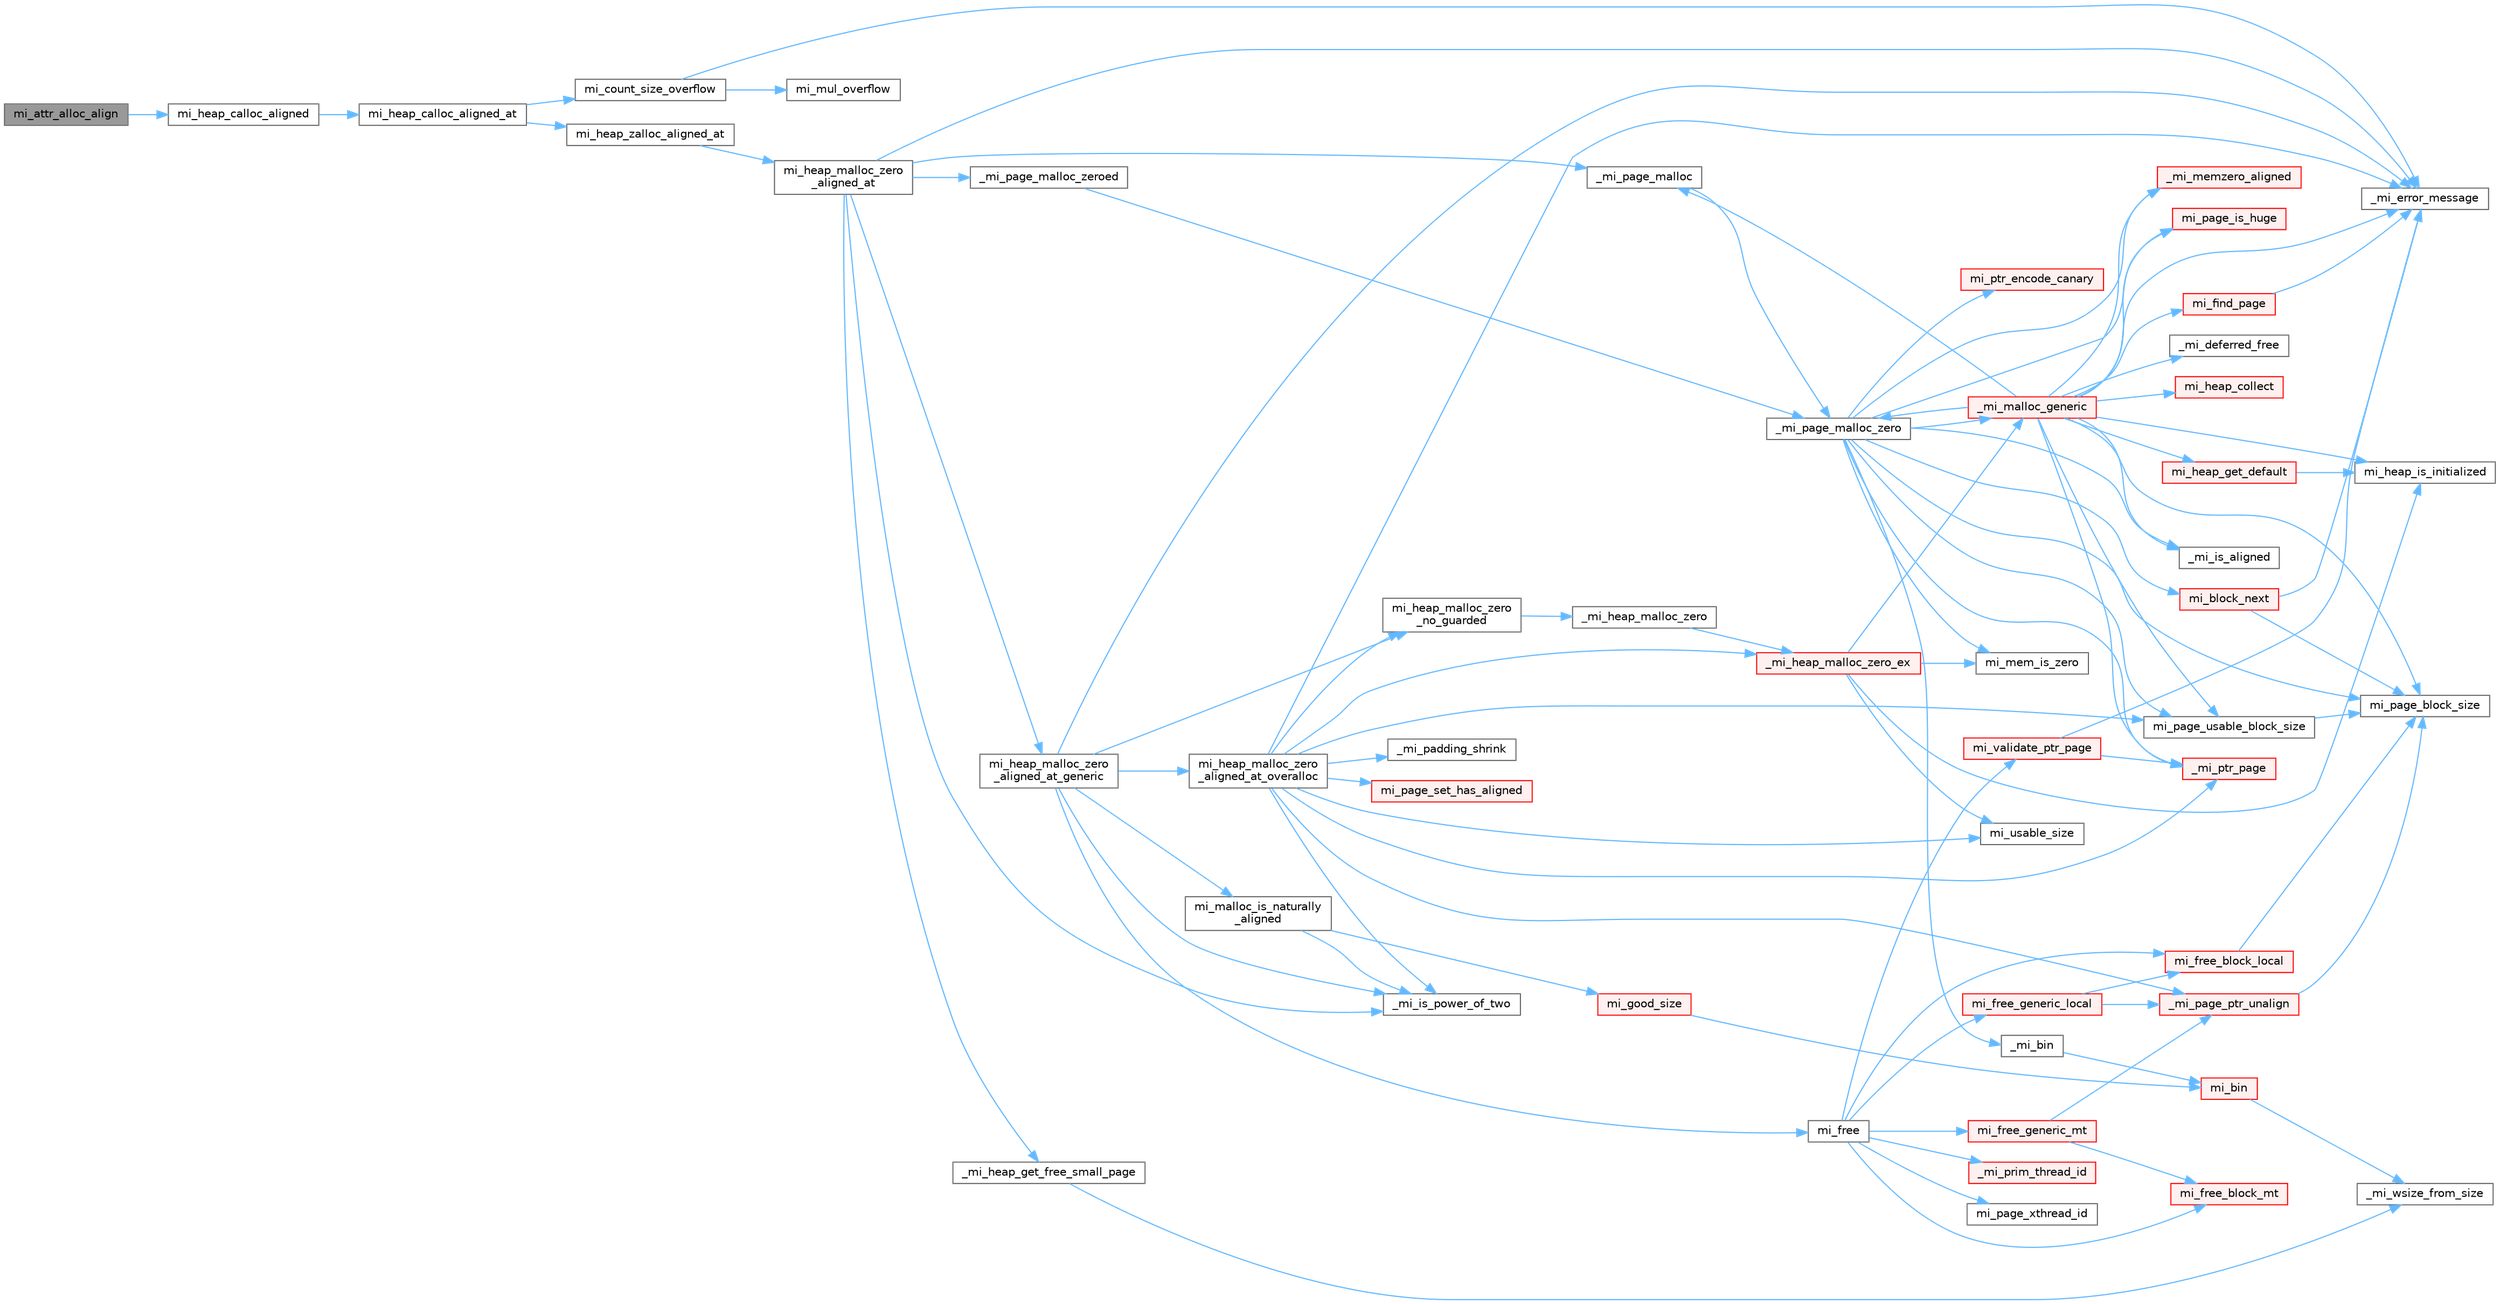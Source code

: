 digraph "mi_attr_alloc_align"
{
 // LATEX_PDF_SIZE
  bgcolor="transparent";
  edge [fontname=Helvetica,fontsize=10,labelfontname=Helvetica,labelfontsize=10];
  node [fontname=Helvetica,fontsize=10,shape=box,height=0.2,width=0.4];
  rankdir="LR";
  Node1 [id="Node000001",label="mi_attr_alloc_align",height=0.2,width=0.4,color="gray40", fillcolor="grey60", style="filled", fontcolor="black",tooltip=" "];
  Node1 -> Node2 [id="edge89_Node000001_Node000002",color="steelblue1",style="solid",tooltip=" "];
  Node2 [id="Node000002",label="mi_heap_calloc_aligned",height=0.2,width=0.4,color="grey40", fillcolor="white", style="filled",URL="$group__heap.html#gacafcc26df827c7a7de5e850217566108",tooltip=" "];
  Node2 -> Node3 [id="edge90_Node000002_Node000003",color="steelblue1",style="solid",tooltip=" "];
  Node3 [id="Node000003",label="mi_heap_calloc_aligned_at",height=0.2,width=0.4,color="grey40", fillcolor="white", style="filled",URL="$group__heap.html#gaa42ec2079989c4374f2c331d9b35f4e4",tooltip=" "];
  Node3 -> Node4 [id="edge91_Node000003_Node000004",color="steelblue1",style="solid",tooltip=" "];
  Node4 [id="Node000004",label="mi_count_size_overflow",height=0.2,width=0.4,color="grey40", fillcolor="white", style="filled",URL="$_e_a_s_t_l_2packages_2mimalloc_2include_2mimalloc_2internal_8h.html#ad0741c6523fbf2e3870fd3477bf6fe91",tooltip=" "];
  Node4 -> Node5 [id="edge92_Node000004_Node000005",color="steelblue1",style="solid",tooltip=" "];
  Node5 [id="Node000005",label="_mi_error_message",height=0.2,width=0.4,color="grey40", fillcolor="white", style="filled",URL="$options_8c.html#a2bebc073bcaac71658e57bb260c2e426",tooltip=" "];
  Node4 -> Node6 [id="edge93_Node000004_Node000006",color="steelblue1",style="solid",tooltip=" "];
  Node6 [id="Node000006",label="mi_mul_overflow",height=0.2,width=0.4,color="grey40", fillcolor="white", style="filled",URL="$_e_a_s_t_l_2packages_2mimalloc_2include_2mimalloc_2internal_8h.html#abf06027911fbdc300901fb961a45e4d0",tooltip=" "];
  Node3 -> Node7 [id="edge94_Node000003_Node000007",color="steelblue1",style="solid",tooltip=" "];
  Node7 [id="Node000007",label="mi_heap_zalloc_aligned_at",height=0.2,width=0.4,color="grey40", fillcolor="white", style="filled",URL="$group__heap.html#ga484e3d01cd174f78c7e53370e5a7c819",tooltip=" "];
  Node7 -> Node8 [id="edge95_Node000007_Node000008",color="steelblue1",style="solid",tooltip=" "];
  Node8 [id="Node000008",label="mi_heap_malloc_zero\l_aligned_at",height=0.2,width=0.4,color="grey40", fillcolor="white", style="filled",URL="$alloc-aligned_8c.html#a5a91c01df4ee03f2157157434e535648",tooltip=" "];
  Node8 -> Node5 [id="edge96_Node000008_Node000005",color="steelblue1",style="solid",tooltip=" "];
  Node8 -> Node9 [id="edge97_Node000008_Node000009",color="steelblue1",style="solid",tooltip=" "];
  Node9 [id="Node000009",label="_mi_heap_get_free_small_page",height=0.2,width=0.4,color="grey40", fillcolor="white", style="filled",URL="$_e_a_s_t_l_2packages_2mimalloc_2include_2mimalloc_2internal_8h.html#a5ab9d8fb17d6213eb9789008e8d69ac1",tooltip=" "];
  Node9 -> Node10 [id="edge98_Node000009_Node000010",color="steelblue1",style="solid",tooltip=" "];
  Node10 [id="Node000010",label="_mi_wsize_from_size",height=0.2,width=0.4,color="grey40", fillcolor="white", style="filled",URL="$_e_a_s_t_l_2packages_2mimalloc_2include_2mimalloc_2internal_8h.html#a7d12fa8e45201ef1ba892c927d3b8ad1",tooltip=" "];
  Node8 -> Node11 [id="edge99_Node000008_Node000011",color="steelblue1",style="solid",tooltip=" "];
  Node11 [id="Node000011",label="_mi_is_power_of_two",height=0.2,width=0.4,color="grey40", fillcolor="white", style="filled",URL="$_e_a_s_t_l_2packages_2mimalloc_2include_2mimalloc_2internal_8h.html#ac46068515202fb9642f6b2610836bd82",tooltip=" "];
  Node8 -> Node12 [id="edge100_Node000008_Node000012",color="steelblue1",style="solid",tooltip=" "];
  Node12 [id="Node000012",label="_mi_page_malloc",height=0.2,width=0.4,color="grey40", fillcolor="white", style="filled",URL="$alloc_8c.html#a97c32575c2b27f4dc75af2429c45819d",tooltip=" "];
  Node12 -> Node13 [id="edge101_Node000012_Node000013",color="steelblue1",style="solid",tooltip=" "];
  Node13 [id="Node000013",label="_mi_page_malloc_zero",height=0.2,width=0.4,color="grey40", fillcolor="white", style="filled",URL="$alloc_8c.html#afd278f60e743bee5d9df559422f3455b",tooltip=" "];
  Node13 -> Node14 [id="edge102_Node000013_Node000014",color="steelblue1",style="solid",tooltip=" "];
  Node14 [id="Node000014",label="_mi_bin",height=0.2,width=0.4,color="grey40", fillcolor="white", style="filled",URL="$page-queue_8c.html#a0d92abe27db4a21968468b2fe73473d6",tooltip=" "];
  Node14 -> Node15 [id="edge103_Node000014_Node000015",color="steelblue1",style="solid",tooltip=" "];
  Node15 [id="Node000015",label="mi_bin",height=0.2,width=0.4,color="red", fillcolor="#FFF0F0", style="filled",URL="$page-queue_8c.html#accb1e44eb166c3b6fa8f5567d0acf085",tooltip=" "];
  Node15 -> Node10 [id="edge104_Node000015_Node000010",color="steelblue1",style="solid",tooltip=" "];
  Node13 -> Node19 [id="edge105_Node000013_Node000019",color="steelblue1",style="solid",tooltip=" "];
  Node19 [id="Node000019",label="_mi_is_aligned",height=0.2,width=0.4,color="grey40", fillcolor="white", style="filled",URL="$_e_a_s_t_l_2packages_2mimalloc_2include_2mimalloc_2internal_8h.html#ad446ae4d82cbdbd78dfbe46fa2330555",tooltip=" "];
  Node13 -> Node20 [id="edge106_Node000013_Node000020",color="steelblue1",style="solid",tooltip=" "];
  Node20 [id="Node000020",label="_mi_malloc_generic",height=0.2,width=0.4,color="red", fillcolor="#FFF0F0", style="filled",URL="$page_8c.html#adcb79462f17b2e37218412f941269aa7",tooltip=" "];
  Node20 -> Node21 [id="edge107_Node000020_Node000021",color="steelblue1",style="solid",tooltip=" "];
  Node21 [id="Node000021",label="_mi_deferred_free",height=0.2,width=0.4,color="grey40", fillcolor="white", style="filled",URL="$_e_a_s_t_l_2packages_2mimalloc_2include_2mimalloc_2internal_8h.html#aede81c520000cbb08ad669e096c94d51",tooltip=" "];
  Node20 -> Node5 [id="edge108_Node000020_Node000005",color="steelblue1",style="solid",tooltip=" "];
  Node20 -> Node19 [id="edge109_Node000020_Node000019",color="steelblue1",style="solid",tooltip=" "];
  Node20 -> Node22 [id="edge110_Node000020_Node000022",color="steelblue1",style="solid",tooltip=" "];
  Node22 [id="Node000022",label="_mi_memzero_aligned",height=0.2,width=0.4,color="red", fillcolor="#FFF0F0", style="filled",URL="$_e_a_s_t_l_2packages_2mimalloc_2include_2mimalloc_2internal_8h.html#aa1d3beee9d492fc175ac2584e50fd8ea",tooltip=" "];
  Node20 -> Node12 [id="edge111_Node000020_Node000012",color="steelblue1",style="solid",tooltip=" "];
  Node20 -> Node13 [id="edge112_Node000020_Node000013",color="steelblue1",style="solid",tooltip=" "];
  Node20 -> Node25 [id="edge113_Node000020_Node000025",color="steelblue1",style="solid",tooltip=" "];
  Node25 [id="Node000025",label="_mi_ptr_page",height=0.2,width=0.4,color="red", fillcolor="#FFF0F0", style="filled",URL="$_e_a_s_t_l_2packages_2mimalloc_2include_2mimalloc_2internal_8h.html#acd84a462a2045538d19ecc56e6cc29f6",tooltip=" "];
  Node20 -> Node32 [id="edge114_Node000020_Node000032",color="steelblue1",style="solid",tooltip=" "];
  Node32 [id="Node000032",label="mi_find_page",height=0.2,width=0.4,color="red", fillcolor="#FFF0F0", style="filled",URL="$page_8c.html#aeaa06e36da1cb82dbf0f99e7742ecff8",tooltip=" "];
  Node32 -> Node5 [id="edge115_Node000032_Node000005",color="steelblue1",style="solid",tooltip=" "];
  Node20 -> Node393 [id="edge116_Node000020_Node000393",color="steelblue1",style="solid",tooltip=" "];
  Node393 [id="Node000393",label="mi_heap_collect",height=0.2,width=0.4,color="red", fillcolor="#FFF0F0", style="filled",URL="$group__heap.html#ga7922f7495cde30b1984d0e6072419298",tooltip="Release outstanding resources in a specific heap."];
  Node20 -> Node405 [id="edge117_Node000020_Node000405",color="steelblue1",style="solid",tooltip=" "];
  Node405 [id="Node000405",label="mi_heap_get_default",height=0.2,width=0.4,color="red", fillcolor="#FFF0F0", style="filled",URL="$group__heap.html#ga14c667a6e2c5d28762d8cb7d4e057909",tooltip=" "];
  Node405 -> Node395 [id="edge118_Node000405_Node000395",color="steelblue1",style="solid",tooltip=" "];
  Node395 [id="Node000395",label="mi_heap_is_initialized",height=0.2,width=0.4,color="grey40", fillcolor="white", style="filled",URL="$_e_a_s_t_l_2packages_2mimalloc_2include_2mimalloc_2internal_8h.html#a320c7d8a15c57974d3b105558a2a55e6",tooltip=" "];
  Node20 -> Node395 [id="edge119_Node000020_Node000395",color="steelblue1",style="solid",tooltip=" "];
  Node20 -> Node88 [id="edge120_Node000020_Node000088",color="steelblue1",style="solid",tooltip=" "];
  Node88 [id="Node000088",label="mi_page_block_size",height=0.2,width=0.4,color="grey40", fillcolor="white", style="filled",URL="$_e_a_s_t_l_2packages_2mimalloc_2include_2mimalloc_2internal_8h.html#a6134893990c1f09da2b40092ceecc780",tooltip=" "];
  Node20 -> Node257 [id="edge121_Node000020_Node000257",color="steelblue1",style="solid",tooltip=" "];
  Node257 [id="Node000257",label="mi_page_is_huge",height=0.2,width=0.4,color="red", fillcolor="#FFF0F0", style="filled",URL="$_e_a_s_t_l_2packages_2mimalloc_2include_2mimalloc_2internal_8h.html#aebe1b18846bd3fc16de5b52cd2250bec",tooltip=" "];
  Node20 -> Node452 [id="edge122_Node000020_Node000452",color="steelblue1",style="solid",tooltip=" "];
  Node452 [id="Node000452",label="mi_page_usable_block_size",height=0.2,width=0.4,color="grey40", fillcolor="white", style="filled",URL="$_e_a_s_t_l_2packages_2mimalloc_2include_2mimalloc_2internal_8h.html#a432abca03d059a7d40d8d39617afc8f7",tooltip=" "];
  Node452 -> Node88 [id="edge123_Node000452_Node000088",color="steelblue1",style="solid",tooltip=" "];
  Node13 -> Node22 [id="edge124_Node000013_Node000022",color="steelblue1",style="solid",tooltip=" "];
  Node13 -> Node25 [id="edge125_Node000013_Node000025",color="steelblue1",style="solid",tooltip=" "];
  Node13 -> Node273 [id="edge126_Node000013_Node000273",color="steelblue1",style="solid",tooltip=" "];
  Node273 [id="Node000273",label="mi_block_next",height=0.2,width=0.4,color="red", fillcolor="#FFF0F0", style="filled",URL="$_e_a_s_t_l_2packages_2mimalloc_2include_2mimalloc_2internal_8h.html#aaa5daf3a8b3db89666b6861cbb1e2f96",tooltip=" "];
  Node273 -> Node5 [id="edge127_Node000273_Node000005",color="steelblue1",style="solid",tooltip=" "];
  Node273 -> Node88 [id="edge128_Node000273_Node000088",color="steelblue1",style="solid",tooltip=" "];
  Node13 -> Node80 [id="edge129_Node000013_Node000080",color="steelblue1",style="solid",tooltip=" "];
  Node80 [id="Node000080",label="mi_mem_is_zero",height=0.2,width=0.4,color="grey40", fillcolor="white", style="filled",URL="$_e_a_s_t_l_2packages_2mimalloc_2include_2mimalloc_2internal_8h.html#a8391ae55dd6885bd38593f740fd349a4",tooltip=" "];
  Node13 -> Node88 [id="edge130_Node000013_Node000088",color="steelblue1",style="solid",tooltip=" "];
  Node13 -> Node257 [id="edge131_Node000013_Node000257",color="steelblue1",style="solid",tooltip=" "];
  Node13 -> Node452 [id="edge132_Node000013_Node000452",color="steelblue1",style="solid",tooltip=" "];
  Node13 -> Node453 [id="edge133_Node000013_Node000453",color="steelblue1",style="solid",tooltip=" "];
  Node453 [id="Node000453",label="mi_ptr_encode_canary",height=0.2,width=0.4,color="red", fillcolor="#FFF0F0", style="filled",URL="$_e_a_s_t_l_2packages_2mimalloc_2include_2mimalloc_2internal_8h.html#afc7cd0f28b20eddef19b40acd724a1cf",tooltip=" "];
  Node8 -> Node454 [id="edge134_Node000008_Node000454",color="steelblue1",style="solid",tooltip=" "];
  Node454 [id="Node000454",label="_mi_page_malloc_zeroed",height=0.2,width=0.4,color="grey40", fillcolor="white", style="filled",URL="$alloc_8c.html#adfd7ea63bc22fb012fb1b5ddcb0253d9",tooltip=" "];
  Node454 -> Node13 [id="edge135_Node000454_Node000013",color="steelblue1",style="solid",tooltip=" "];
  Node8 -> Node455 [id="edge136_Node000008_Node000455",color="steelblue1",style="solid",tooltip=" "];
  Node455 [id="Node000455",label="mi_heap_malloc_zero\l_aligned_at_generic",height=0.2,width=0.4,color="grey40", fillcolor="white", style="filled",URL="$alloc-aligned_8c.html#af2d93c20264f100910f38ae10bd6e9d8",tooltip=" "];
  Node455 -> Node5 [id="edge137_Node000455_Node000005",color="steelblue1",style="solid",tooltip=" "];
  Node455 -> Node11 [id="edge138_Node000455_Node000011",color="steelblue1",style="solid",tooltip=" "];
  Node455 -> Node456 [id="edge139_Node000455_Node000456",color="steelblue1",style="solid",tooltip=" "];
  Node456 [id="Node000456",label="mi_free",height=0.2,width=0.4,color="grey40", fillcolor="white", style="filled",URL="$group__malloc.html#gaf2c7b89c327d1f60f59e68b9ea644d95",tooltip=" "];
  Node456 -> Node66 [id="edge140_Node000456_Node000066",color="steelblue1",style="solid",tooltip=" "];
  Node66 [id="Node000066",label="_mi_prim_thread_id",height=0.2,width=0.4,color="red", fillcolor="#FFF0F0", style="filled",URL="$prim_8h.html#a3875c92cbb791d0a7c69bc1fd2df6804",tooltip=" "];
  Node456 -> Node457 [id="edge141_Node000456_Node000457",color="steelblue1",style="solid",tooltip=" "];
  Node457 [id="Node000457",label="mi_free_block_local",height=0.2,width=0.4,color="red", fillcolor="#FFF0F0", style="filled",URL="$free_8c.html#a4ea336aeb08fb4786186f6087a751d3c",tooltip=" "];
  Node457 -> Node88 [id="edge142_Node000457_Node000088",color="steelblue1",style="solid",tooltip=" "];
  Node456 -> Node466 [id="edge143_Node000456_Node000466",color="steelblue1",style="solid",tooltip=" "];
  Node466 [id="Node000466",label="mi_free_block_mt",height=0.2,width=0.4,color="red", fillcolor="#FFF0F0", style="filled",URL="$free_8c.html#af5ffcf95b8bfc34e499ae3b203e72475",tooltip=" "];
  Node456 -> Node481 [id="edge144_Node000456_Node000481",color="steelblue1",style="solid",tooltip=" "];
  Node481 [id="Node000481",label="mi_free_generic_local",height=0.2,width=0.4,color="red", fillcolor="#FFF0F0", style="filled",URL="$free_8c.html#a2e61936ec89160d051a72f0d1f95424f",tooltip=" "];
  Node481 -> Node479 [id="edge145_Node000481_Node000479",color="steelblue1",style="solid",tooltip=" "];
  Node479 [id="Node000479",label="_mi_page_ptr_unalign",height=0.2,width=0.4,color="red", fillcolor="#FFF0F0", style="filled",URL="$free_8c.html#a02c896f799e571b628b2d7747ca9f771",tooltip=" "];
  Node479 -> Node88 [id="edge146_Node000479_Node000088",color="steelblue1",style="solid",tooltip=" "];
  Node481 -> Node457 [id="edge147_Node000481_Node000457",color="steelblue1",style="solid",tooltip=" "];
  Node456 -> Node483 [id="edge148_Node000456_Node000483",color="steelblue1",style="solid",tooltip=" "];
  Node483 [id="Node000483",label="mi_free_generic_mt",height=0.2,width=0.4,color="red", fillcolor="#FFF0F0", style="filled",URL="$free_8c.html#acc3316883c1cf74f78cb41e5d1b46ced",tooltip=" "];
  Node483 -> Node479 [id="edge149_Node000483_Node000479",color="steelblue1",style="solid",tooltip=" "];
  Node483 -> Node466 [id="edge150_Node000483_Node000466",color="steelblue1",style="solid",tooltip=" "];
  Node456 -> Node251 [id="edge151_Node000456_Node000251",color="steelblue1",style="solid",tooltip=" "];
  Node251 [id="Node000251",label="mi_page_xthread_id",height=0.2,width=0.4,color="grey40", fillcolor="white", style="filled",URL="$_e_a_s_t_l_2packages_2mimalloc_2include_2mimalloc_2internal_8h.html#af15a53be4fb9aa00af3c25632b1b1dac",tooltip=" "];
  Node456 -> Node480 [id="edge152_Node000456_Node000480",color="steelblue1",style="solid",tooltip=" "];
  Node480 [id="Node000480",label="mi_validate_ptr_page",height=0.2,width=0.4,color="red", fillcolor="#FFF0F0", style="filled",URL="$free_8c.html#a3c325fa47ff6342dca1b913607844b93",tooltip=" "];
  Node480 -> Node5 [id="edge153_Node000480_Node000005",color="steelblue1",style="solid",tooltip=" "];
  Node480 -> Node25 [id="edge154_Node000480_Node000025",color="steelblue1",style="solid",tooltip=" "];
  Node455 -> Node484 [id="edge155_Node000455_Node000484",color="steelblue1",style="solid",tooltip=" "];
  Node484 [id="Node000484",label="mi_heap_malloc_zero\l_aligned_at_overalloc",height=0.2,width=0.4,color="grey40", fillcolor="white", style="filled",URL="$alloc-aligned_8c.html#a9148a575dc5a2a120d4fd4a584a124cb",tooltip=" "];
  Node484 -> Node5 [id="edge156_Node000484_Node000005",color="steelblue1",style="solid",tooltip=" "];
  Node484 -> Node485 [id="edge157_Node000484_Node000485",color="steelblue1",style="solid",tooltip=" "];
  Node485 [id="Node000485",label="_mi_heap_malloc_zero_ex",height=0.2,width=0.4,color="red", fillcolor="#FFF0F0", style="filled",URL="$alloc_8c.html#a834d11c48c89145e6844b786afa5b7f1",tooltip=" "];
  Node485 -> Node20 [id="edge158_Node000485_Node000020",color="steelblue1",style="solid",tooltip=" "];
  Node485 -> Node395 [id="edge159_Node000485_Node000395",color="steelblue1",style="solid",tooltip=" "];
  Node485 -> Node80 [id="edge160_Node000485_Node000080",color="steelblue1",style="solid",tooltip=" "];
  Node485 -> Node487 [id="edge161_Node000485_Node000487",color="steelblue1",style="solid",tooltip=" "];
  Node487 [id="Node000487",label="mi_usable_size",height=0.2,width=0.4,color="grey40", fillcolor="white", style="filled",URL="$group__extended.html#ga089c859d9eddc5f9b4bd946cd53cebee",tooltip=" "];
  Node484 -> Node11 [id="edge162_Node000484_Node000011",color="steelblue1",style="solid",tooltip=" "];
  Node484 -> Node488 [id="edge163_Node000484_Node000488",color="steelblue1",style="solid",tooltip=" "];
  Node488 [id="Node000488",label="_mi_padding_shrink",height=0.2,width=0.4,color="grey40", fillcolor="white", style="filled",URL="$free_8c.html#a2ca7e9c13b02f9086a3f96498e49782e",tooltip=" "];
  Node484 -> Node479 [id="edge164_Node000484_Node000479",color="steelblue1",style="solid",tooltip=" "];
  Node484 -> Node25 [id="edge165_Node000484_Node000025",color="steelblue1",style="solid",tooltip=" "];
  Node484 -> Node489 [id="edge166_Node000484_Node000489",color="steelblue1",style="solid",tooltip=" "];
  Node489 [id="Node000489",label="mi_heap_malloc_zero\l_no_guarded",height=0.2,width=0.4,color="grey40", fillcolor="white", style="filled",URL="$alloc-aligned_8c.html#a4259bf6eedc404e48de0fa8c94441d51",tooltip=" "];
  Node489 -> Node490 [id="edge167_Node000489_Node000490",color="steelblue1",style="solid",tooltip=" "];
  Node490 [id="Node000490",label="_mi_heap_malloc_zero",height=0.2,width=0.4,color="grey40", fillcolor="white", style="filled",URL="$alloc_8c.html#a4f6dd9bc8d4e47e98566ee77883d703e",tooltip=" "];
  Node490 -> Node485 [id="edge168_Node000490_Node000485",color="steelblue1",style="solid",tooltip=" "];
  Node484 -> Node270 [id="edge169_Node000484_Node000270",color="steelblue1",style="solid",tooltip=" "];
  Node270 [id="Node000270",label="mi_page_set_has_aligned",height=0.2,width=0.4,color="red", fillcolor="#FFF0F0", style="filled",URL="$_e_a_s_t_l_2packages_2mimalloc_2include_2mimalloc_2internal_8h.html#a41000a967469e2e727f5f8670c8d37e1",tooltip=" "];
  Node484 -> Node452 [id="edge170_Node000484_Node000452",color="steelblue1",style="solid",tooltip=" "];
  Node484 -> Node487 [id="edge171_Node000484_Node000487",color="steelblue1",style="solid",tooltip=" "];
  Node455 -> Node489 [id="edge172_Node000455_Node000489",color="steelblue1",style="solid",tooltip=" "];
  Node455 -> Node491 [id="edge173_Node000455_Node000491",color="steelblue1",style="solid",tooltip=" "];
  Node491 [id="Node000491",label="mi_malloc_is_naturally\l_aligned",height=0.2,width=0.4,color="grey40", fillcolor="white", style="filled",URL="$alloc-aligned_8c.html#abaff374f59bcf05e8f548aa8609ae9bc",tooltip=" "];
  Node491 -> Node11 [id="edge174_Node000491_Node000011",color="steelblue1",style="solid",tooltip=" "];
  Node491 -> Node492 [id="edge175_Node000491_Node000492",color="steelblue1",style="solid",tooltip=" "];
  Node492 [id="Node000492",label="mi_good_size",height=0.2,width=0.4,color="red", fillcolor="#FFF0F0", style="filled",URL="$group__extended.html#gac057927cd06c854b45fe7847e921bd47",tooltip=" "];
  Node492 -> Node15 [id="edge176_Node000492_Node000015",color="steelblue1",style="solid",tooltip=" "];
}
